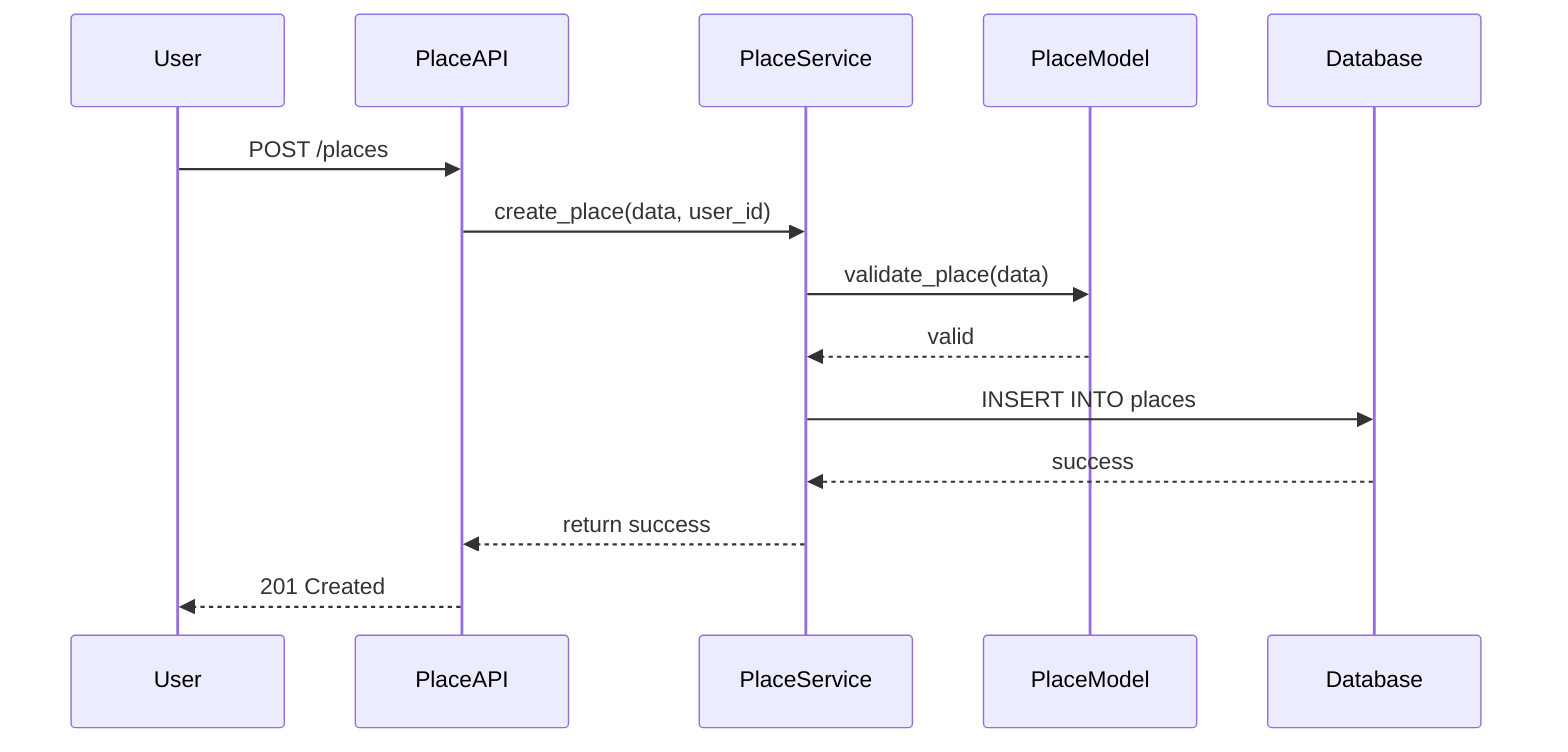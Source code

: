 sequenceDiagram
    participant User
    participant PlaceAPI
    participant PlaceService
    participant PlaceModel
    participant Database

    User->>PlaceAPI: POST /places
    PlaceAPI->>PlaceService: create_place(data, user_id)
    PlaceService->>PlaceModel: validate_place(data)
    PlaceModel-->>PlaceService: valid
    PlaceService->>Database: INSERT INTO places
    Database-->>PlaceService: success
    PlaceService-->>PlaceAPI: return success
    PlaceAPI-->>User: 201 Created